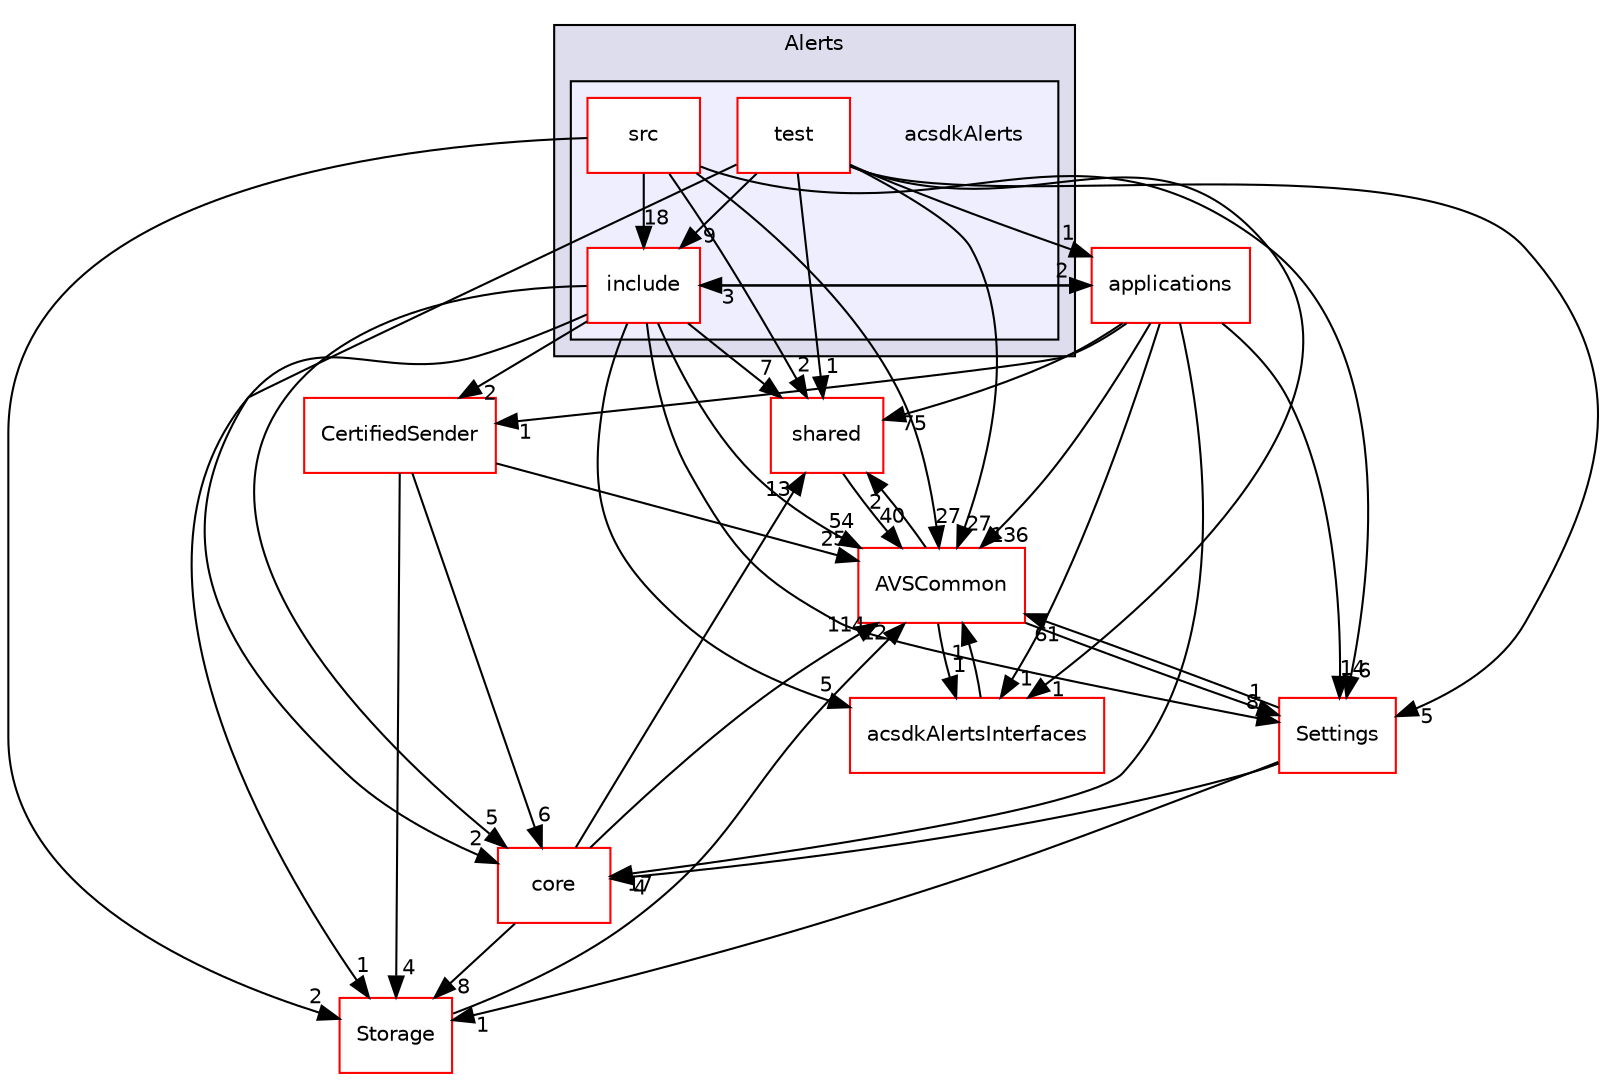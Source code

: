 digraph "/workplace/avs-device-sdk/capabilities/Alerts/acsdkAlerts" {
  compound=true
  node [ fontsize="10", fontname="Helvetica"];
  edge [ labelfontsize="10", labelfontname="Helvetica"];
  subgraph clusterdir_092564aa71f3dfc32ed64d9c9668be3d {
    graph [ bgcolor="#ddddee", pencolor="black", label="Alerts" fontname="Helvetica", fontsize="10", URL="dir_092564aa71f3dfc32ed64d9c9668be3d.html"]
  subgraph clusterdir_705967d9221232f6c8251613ef4000f2 {
    graph [ bgcolor="#eeeeff", pencolor="black", label="" URL="dir_705967d9221232f6c8251613ef4000f2.html"];
    dir_705967d9221232f6c8251613ef4000f2 [shape=plaintext label="acsdkAlerts"];
    dir_b1dfbf978be24d96bb3d3044801c647a [shape=box label="include" color="red" fillcolor="white" style="filled" URL="dir_b1dfbf978be24d96bb3d3044801c647a.html"];
    dir_d4c931f5af9ec6db4721ba1e8c33df3a [shape=box label="src" color="red" fillcolor="white" style="filled" URL="dir_d4c931f5af9ec6db4721ba1e8c33df3a.html"];
    dir_d920aa2920a1fcf64612324471de4493 [shape=box label="test" color="red" fillcolor="white" style="filled" URL="dir_d920aa2920a1fcf64612324471de4493.html"];
  }
  }
  dir_9982052f7ce695d12571567315b2fafa [shape=box label="shared" fillcolor="white" style="filled" color="red" URL="dir_9982052f7ce695d12571567315b2fafa.html"];
  dir_a6e4fee11f07c3b70486e88fe92cbbdc [shape=box label="applications" fillcolor="white" style="filled" color="red" URL="dir_a6e4fee11f07c3b70486e88fe92cbbdc.html"];
  dir_d30ce3e61bf7ed46c94a0fee0c612be8 [shape=box label="acsdkAlertsInterfaces" fillcolor="white" style="filled" color="red" URL="dir_d30ce3e61bf7ed46c94a0fee0c612be8.html"];
  dir_cf27311ab9f4263eef70b28364b95692 [shape=box label="CertifiedSender" fillcolor="white" style="filled" color="red" URL="dir_cf27311ab9f4263eef70b28364b95692.html"];
  dir_d29c5f5a2915d6c5388c9daae4f109c7 [shape=box label="Storage" fillcolor="white" style="filled" color="red" URL="dir_d29c5f5a2915d6c5388c9daae4f109c7.html"];
  dir_8ae0dd75af039a94f4269584fb8eef13 [shape=box label="Settings" fillcolor="white" style="filled" color="red" URL="dir_8ae0dd75af039a94f4269584fb8eef13.html"];
  dir_13e65effb2bde530b17b3d5eefcd0266 [shape=box label="AVSCommon" fillcolor="white" style="filled" color="red" URL="dir_13e65effb2bde530b17b3d5eefcd0266.html"];
  dir_4270bfced15e0e73154b13468c7c9ad9 [shape=box label="core" fillcolor="white" style="filled" color="red" URL="dir_4270bfced15e0e73154b13468c7c9ad9.html"];
  dir_9982052f7ce695d12571567315b2fafa->dir_13e65effb2bde530b17b3d5eefcd0266 [headlabel="40", labeldistance=1.5 headhref="dir_000116_000017.html"];
  dir_a6e4fee11f07c3b70486e88fe92cbbdc->dir_9982052f7ce695d12571567315b2fafa [headlabel="75", labeldistance=1.5 headhref="dir_000028_000116.html"];
  dir_a6e4fee11f07c3b70486e88fe92cbbdc->dir_d30ce3e61bf7ed46c94a0fee0c612be8 [headlabel="1", labeldistance=1.5 headhref="dir_000028_000296.html"];
  dir_a6e4fee11f07c3b70486e88fe92cbbdc->dir_cf27311ab9f4263eef70b28364b95692 [headlabel="1", labeldistance=1.5 headhref="dir_000028_000517.html"];
  dir_a6e4fee11f07c3b70486e88fe92cbbdc->dir_8ae0dd75af039a94f4269584fb8eef13 [headlabel="14", labeldistance=1.5 headhref="dir_000028_000709.html"];
  dir_a6e4fee11f07c3b70486e88fe92cbbdc->dir_13e65effb2bde530b17b3d5eefcd0266 [headlabel="136", labeldistance=1.5 headhref="dir_000028_000017.html"];
  dir_a6e4fee11f07c3b70486e88fe92cbbdc->dir_4270bfced15e0e73154b13468c7c9ad9 [headlabel="17", labeldistance=1.5 headhref="dir_000028_000528.html"];
  dir_a6e4fee11f07c3b70486e88fe92cbbdc->dir_b1dfbf978be24d96bb3d3044801c647a [headlabel="3", labeldistance=1.5 headhref="dir_000028_000244.html"];
  dir_d30ce3e61bf7ed46c94a0fee0c612be8->dir_13e65effb2bde530b17b3d5eefcd0266 [headlabel="1", labeldistance=1.5 headhref="dir_000296_000017.html"];
  dir_cf27311ab9f4263eef70b28364b95692->dir_d29c5f5a2915d6c5388c9daae4f109c7 [headlabel="4", labeldistance=1.5 headhref="dir_000517_000793.html"];
  dir_cf27311ab9f4263eef70b28364b95692->dir_13e65effb2bde530b17b3d5eefcd0266 [headlabel="25", labeldistance=1.5 headhref="dir_000517_000017.html"];
  dir_cf27311ab9f4263eef70b28364b95692->dir_4270bfced15e0e73154b13468c7c9ad9 [headlabel="6", labeldistance=1.5 headhref="dir_000517_000528.html"];
  dir_d29c5f5a2915d6c5388c9daae4f109c7->dir_13e65effb2bde530b17b3d5eefcd0266 [headlabel="12", labeldistance=1.5 headhref="dir_000793_000017.html"];
  dir_8ae0dd75af039a94f4269584fb8eef13->dir_d29c5f5a2915d6c5388c9daae4f109c7 [headlabel="1", labeldistance=1.5 headhref="dir_000709_000793.html"];
  dir_8ae0dd75af039a94f4269584fb8eef13->dir_13e65effb2bde530b17b3d5eefcd0266 [headlabel="61", labeldistance=1.5 headhref="dir_000709_000017.html"];
  dir_8ae0dd75af039a94f4269584fb8eef13->dir_4270bfced15e0e73154b13468c7c9ad9 [headlabel="4", labeldistance=1.5 headhref="dir_000709_000528.html"];
  dir_13e65effb2bde530b17b3d5eefcd0266->dir_9982052f7ce695d12571567315b2fafa [headlabel="2", labeldistance=1.5 headhref="dir_000017_000116.html"];
  dir_13e65effb2bde530b17b3d5eefcd0266->dir_d30ce3e61bf7ed46c94a0fee0c612be8 [headlabel="1", labeldistance=1.5 headhref="dir_000017_000296.html"];
  dir_13e65effb2bde530b17b3d5eefcd0266->dir_8ae0dd75af039a94f4269584fb8eef13 [headlabel="1", labeldistance=1.5 headhref="dir_000017_000709.html"];
  dir_4270bfced15e0e73154b13468c7c9ad9->dir_9982052f7ce695d12571567315b2fafa [headlabel="13", labeldistance=1.5 headhref="dir_000528_000116.html"];
  dir_4270bfced15e0e73154b13468c7c9ad9->dir_d29c5f5a2915d6c5388c9daae4f109c7 [headlabel="8", labeldistance=1.5 headhref="dir_000528_000793.html"];
  dir_4270bfced15e0e73154b13468c7c9ad9->dir_13e65effb2bde530b17b3d5eefcd0266 [headlabel="114", labeldistance=1.5 headhref="dir_000528_000017.html"];
  dir_d920aa2920a1fcf64612324471de4493->dir_9982052f7ce695d12571567315b2fafa [headlabel="1", labeldistance=1.5 headhref="dir_000294_000116.html"];
  dir_d920aa2920a1fcf64612324471de4493->dir_a6e4fee11f07c3b70486e88fe92cbbdc [headlabel="1", labeldistance=1.5 headhref="dir_000294_000028.html"];
  dir_d920aa2920a1fcf64612324471de4493->dir_d30ce3e61bf7ed46c94a0fee0c612be8 [headlabel="1", labeldistance=1.5 headhref="dir_000294_000296.html"];
  dir_d920aa2920a1fcf64612324471de4493->dir_8ae0dd75af039a94f4269584fb8eef13 [headlabel="5", labeldistance=1.5 headhref="dir_000294_000709.html"];
  dir_d920aa2920a1fcf64612324471de4493->dir_13e65effb2bde530b17b3d5eefcd0266 [headlabel="27", labeldistance=1.5 headhref="dir_000294_000017.html"];
  dir_d920aa2920a1fcf64612324471de4493->dir_4270bfced15e0e73154b13468c7c9ad9 [headlabel="2", labeldistance=1.5 headhref="dir_000294_000528.html"];
  dir_d920aa2920a1fcf64612324471de4493->dir_b1dfbf978be24d96bb3d3044801c647a [headlabel="9", labeldistance=1.5 headhref="dir_000294_000244.html"];
  dir_d4c931f5af9ec6db4721ba1e8c33df3a->dir_9982052f7ce695d12571567315b2fafa [headlabel="2", labeldistance=1.5 headhref="dir_000262_000116.html"];
  dir_d4c931f5af9ec6db4721ba1e8c33df3a->dir_d29c5f5a2915d6c5388c9daae4f109c7 [headlabel="2", labeldistance=1.5 headhref="dir_000262_000793.html"];
  dir_d4c931f5af9ec6db4721ba1e8c33df3a->dir_8ae0dd75af039a94f4269584fb8eef13 [headlabel="6", labeldistance=1.5 headhref="dir_000262_000709.html"];
  dir_d4c931f5af9ec6db4721ba1e8c33df3a->dir_13e65effb2bde530b17b3d5eefcd0266 [headlabel="27", labeldistance=1.5 headhref="dir_000262_000017.html"];
  dir_d4c931f5af9ec6db4721ba1e8c33df3a->dir_b1dfbf978be24d96bb3d3044801c647a [headlabel="18", labeldistance=1.5 headhref="dir_000262_000244.html"];
  dir_b1dfbf978be24d96bb3d3044801c647a->dir_9982052f7ce695d12571567315b2fafa [headlabel="7", labeldistance=1.5 headhref="dir_000244_000116.html"];
  dir_b1dfbf978be24d96bb3d3044801c647a->dir_a6e4fee11f07c3b70486e88fe92cbbdc [headlabel="2", labeldistance=1.5 headhref="dir_000244_000028.html"];
  dir_b1dfbf978be24d96bb3d3044801c647a->dir_d30ce3e61bf7ed46c94a0fee0c612be8 [headlabel="5", labeldistance=1.5 headhref="dir_000244_000296.html"];
  dir_b1dfbf978be24d96bb3d3044801c647a->dir_cf27311ab9f4263eef70b28364b95692 [headlabel="2", labeldistance=1.5 headhref="dir_000244_000517.html"];
  dir_b1dfbf978be24d96bb3d3044801c647a->dir_d29c5f5a2915d6c5388c9daae4f109c7 [headlabel="1", labeldistance=1.5 headhref="dir_000244_000793.html"];
  dir_b1dfbf978be24d96bb3d3044801c647a->dir_8ae0dd75af039a94f4269584fb8eef13 [headlabel="8", labeldistance=1.5 headhref="dir_000244_000709.html"];
  dir_b1dfbf978be24d96bb3d3044801c647a->dir_13e65effb2bde530b17b3d5eefcd0266 [headlabel="54", labeldistance=1.5 headhref="dir_000244_000017.html"];
  dir_b1dfbf978be24d96bb3d3044801c647a->dir_4270bfced15e0e73154b13468c7c9ad9 [headlabel="5", labeldistance=1.5 headhref="dir_000244_000528.html"];
}
